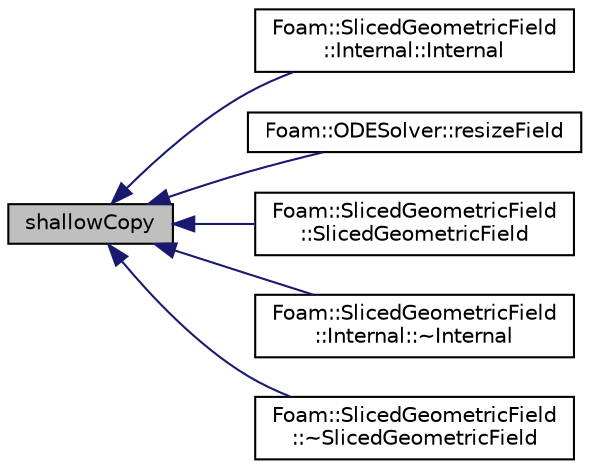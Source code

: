 digraph "shallowCopy"
{
  bgcolor="transparent";
  edge [fontname="Helvetica",fontsize="10",labelfontname="Helvetica",labelfontsize="10"];
  node [fontname="Helvetica",fontsize="10",shape=record];
  rankdir="LR";
  Node1 [label="shallowCopy",height=0.2,width=0.4,color="black", fillcolor="grey75", style="filled" fontcolor="black"];
  Node1 -> Node2 [dir="back",color="midnightblue",fontsize="10",style="solid",fontname="Helvetica"];
  Node2 [label="Foam::SlicedGeometricField\l::Internal::Internal",height=0.2,width=0.4,color="black",URL="$classFoam_1_1SlicedGeometricField_1_1Internal.html#a2a041ca3b3cca1073768f3f708e0b4b6",tooltip="Construct from components and field to slice. "];
  Node1 -> Node3 [dir="back",color="midnightblue",fontsize="10",style="solid",fontname="Helvetica"];
  Node3 [label="Foam::ODESolver::resizeField",height=0.2,width=0.4,color="black",URL="$classFoam_1_1ODESolver.html#a2a46f97489842b69bf6e27f3cd103771"];
  Node1 -> Node4 [dir="back",color="midnightblue",fontsize="10",style="solid",fontname="Helvetica"];
  Node4 [label="Foam::SlicedGeometricField\l::SlicedGeometricField",height=0.2,width=0.4,color="black",URL="$classFoam_1_1SlicedGeometricField.html#a96850e9157e95987ffb4ac25c30b84c7",tooltip="Construct from components and field to slice. "];
  Node1 -> Node5 [dir="back",color="midnightblue",fontsize="10",style="solid",fontname="Helvetica"];
  Node5 [label="Foam::SlicedGeometricField\l::Internal::~Internal",height=0.2,width=0.4,color="black",URL="$classFoam_1_1SlicedGeometricField_1_1Internal.html#a843bc3756f0f8e13ccd60053fb57d0e5",tooltip="Destructor. "];
  Node1 -> Node6 [dir="back",color="midnightblue",fontsize="10",style="solid",fontname="Helvetica"];
  Node6 [label="Foam::SlicedGeometricField\l::~SlicedGeometricField",height=0.2,width=0.4,color="black",URL="$classFoam_1_1SlicedGeometricField.html#ab6313a728a3587e262016fd094c022b0",tooltip="Destructor. "];
}
